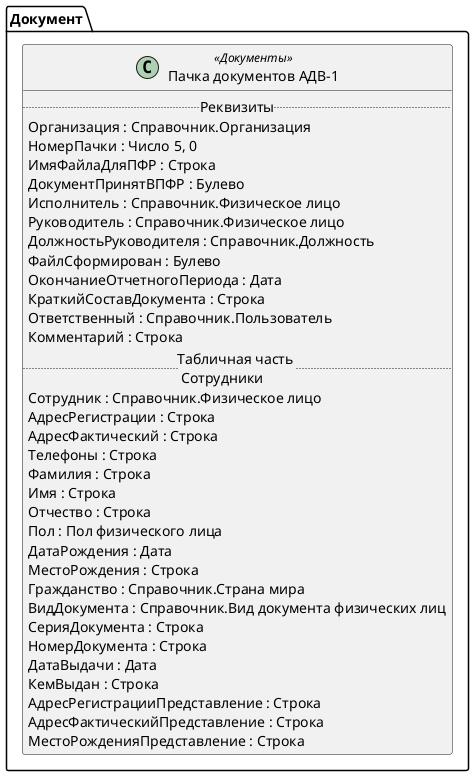﻿@startuml ПачкаДокументовАДВ_1
'!include templates.wsd
'..\include templates.wsd
class Документ.ПачкаДокументовАДВ_1 as "Пачка документов АДВ-1" <<Документы>>
{
..Реквизиты..
Организация : Справочник.Организация
НомерПачки : Число 5, 0
ИмяФайлаДляПФР : Строка
ДокументПринятВПФР : Булево
Исполнитель : Справочник.Физическое лицо
Руководитель : Справочник.Физическое лицо
ДолжностьРуководителя : Справочник.Должность
ФайлСформирован : Булево
ОкончаниеОтчетногоПериода : Дата
КраткийСоставДокумента : Строка
Ответственный : Справочник.Пользователь
Комментарий : Строка
..Табличная часть \n Сотрудники..
Сотрудник : Справочник.Физическое лицо
АдресРегистрации : Строка
АдресФактический : Строка
Телефоны : Строка
Фамилия : Строка
Имя : Строка
Отчество : Строка
Пол : Пол физического лица
ДатаРождения : Дата
МестоРождения : Строка
Гражданство : Справочник.Страна мира
ВидДокумента : Справочник.Вид документа физических лиц
СерияДокумента : Строка
НомерДокумента : Строка
ДатаВыдачи : Дата
КемВыдан : Строка
АдресРегистрацииПредставление : Строка
АдресФактическийПредставление : Строка
МестоРожденияПредставление : Строка
}
@enduml
